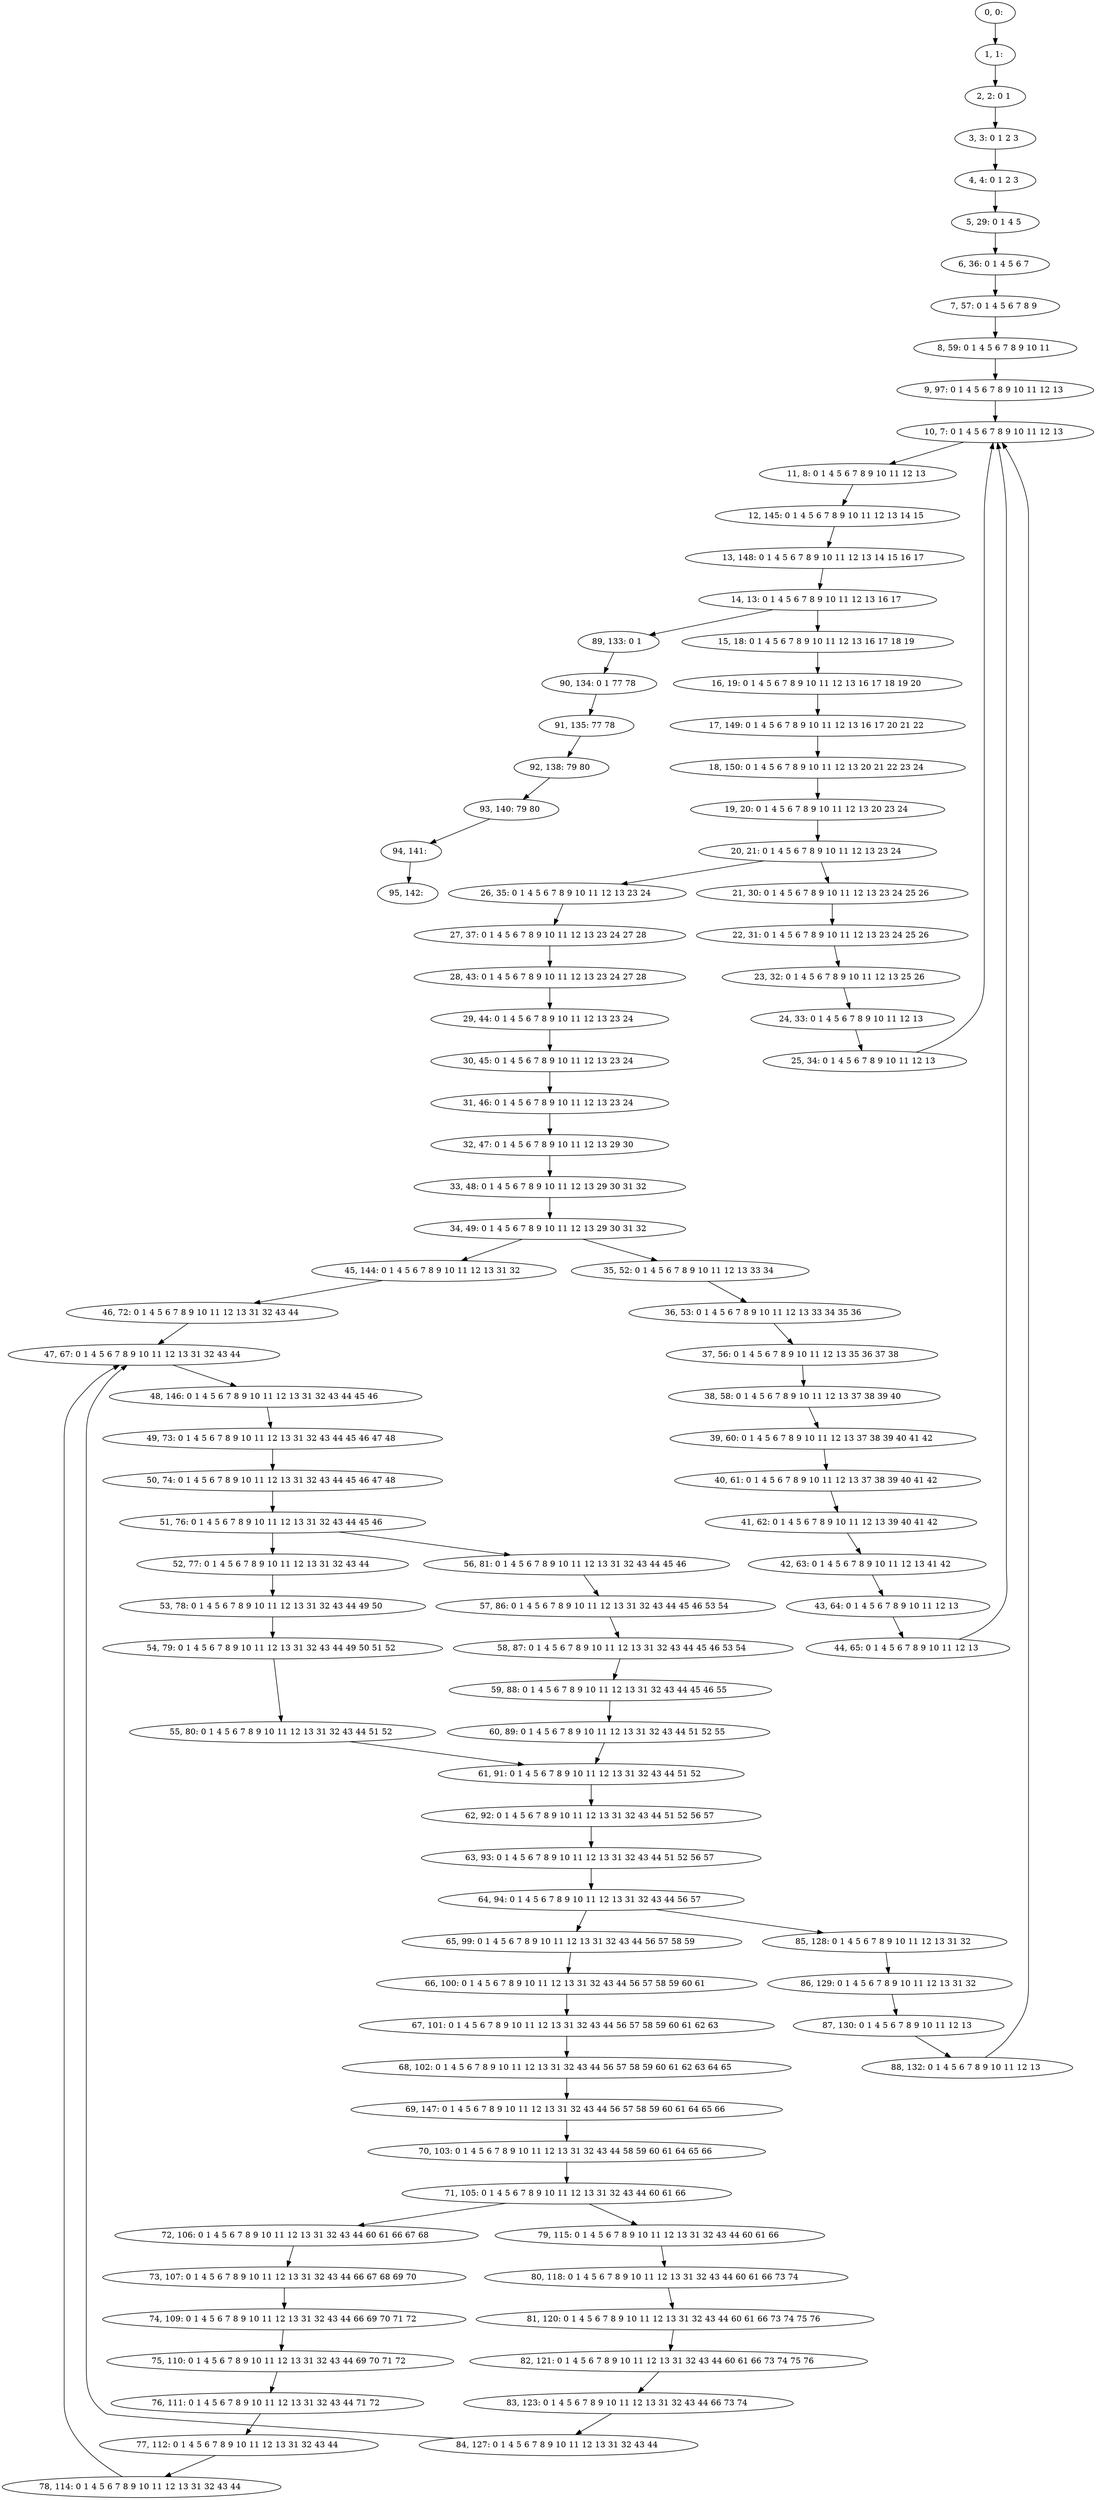 digraph G {
0[label="0, 0: "];
1[label="1, 1: "];
2[label="2, 2: 0 1 "];
3[label="3, 3: 0 1 2 3 "];
4[label="4, 4: 0 1 2 3 "];
5[label="5, 29: 0 1 4 5 "];
6[label="6, 36: 0 1 4 5 6 7 "];
7[label="7, 57: 0 1 4 5 6 7 8 9 "];
8[label="8, 59: 0 1 4 5 6 7 8 9 10 11 "];
9[label="9, 97: 0 1 4 5 6 7 8 9 10 11 12 13 "];
10[label="10, 7: 0 1 4 5 6 7 8 9 10 11 12 13 "];
11[label="11, 8: 0 1 4 5 6 7 8 9 10 11 12 13 "];
12[label="12, 145: 0 1 4 5 6 7 8 9 10 11 12 13 14 15 "];
13[label="13, 148: 0 1 4 5 6 7 8 9 10 11 12 13 14 15 16 17 "];
14[label="14, 13: 0 1 4 5 6 7 8 9 10 11 12 13 16 17 "];
15[label="15, 18: 0 1 4 5 6 7 8 9 10 11 12 13 16 17 18 19 "];
16[label="16, 19: 0 1 4 5 6 7 8 9 10 11 12 13 16 17 18 19 20 "];
17[label="17, 149: 0 1 4 5 6 7 8 9 10 11 12 13 16 17 20 21 22 "];
18[label="18, 150: 0 1 4 5 6 7 8 9 10 11 12 13 20 21 22 23 24 "];
19[label="19, 20: 0 1 4 5 6 7 8 9 10 11 12 13 20 23 24 "];
20[label="20, 21: 0 1 4 5 6 7 8 9 10 11 12 13 23 24 "];
21[label="21, 30: 0 1 4 5 6 7 8 9 10 11 12 13 23 24 25 26 "];
22[label="22, 31: 0 1 4 5 6 7 8 9 10 11 12 13 23 24 25 26 "];
23[label="23, 32: 0 1 4 5 6 7 8 9 10 11 12 13 25 26 "];
24[label="24, 33: 0 1 4 5 6 7 8 9 10 11 12 13 "];
25[label="25, 34: 0 1 4 5 6 7 8 9 10 11 12 13 "];
26[label="26, 35: 0 1 4 5 6 7 8 9 10 11 12 13 23 24 "];
27[label="27, 37: 0 1 4 5 6 7 8 9 10 11 12 13 23 24 27 28 "];
28[label="28, 43: 0 1 4 5 6 7 8 9 10 11 12 13 23 24 27 28 "];
29[label="29, 44: 0 1 4 5 6 7 8 9 10 11 12 13 23 24 "];
30[label="30, 45: 0 1 4 5 6 7 8 9 10 11 12 13 23 24 "];
31[label="31, 46: 0 1 4 5 6 7 8 9 10 11 12 13 23 24 "];
32[label="32, 47: 0 1 4 5 6 7 8 9 10 11 12 13 29 30 "];
33[label="33, 48: 0 1 4 5 6 7 8 9 10 11 12 13 29 30 31 32 "];
34[label="34, 49: 0 1 4 5 6 7 8 9 10 11 12 13 29 30 31 32 "];
35[label="35, 52: 0 1 4 5 6 7 8 9 10 11 12 13 33 34 "];
36[label="36, 53: 0 1 4 5 6 7 8 9 10 11 12 13 33 34 35 36 "];
37[label="37, 56: 0 1 4 5 6 7 8 9 10 11 12 13 35 36 37 38 "];
38[label="38, 58: 0 1 4 5 6 7 8 9 10 11 12 13 37 38 39 40 "];
39[label="39, 60: 0 1 4 5 6 7 8 9 10 11 12 13 37 38 39 40 41 42 "];
40[label="40, 61: 0 1 4 5 6 7 8 9 10 11 12 13 37 38 39 40 41 42 "];
41[label="41, 62: 0 1 4 5 6 7 8 9 10 11 12 13 39 40 41 42 "];
42[label="42, 63: 0 1 4 5 6 7 8 9 10 11 12 13 41 42 "];
43[label="43, 64: 0 1 4 5 6 7 8 9 10 11 12 13 "];
44[label="44, 65: 0 1 4 5 6 7 8 9 10 11 12 13 "];
45[label="45, 144: 0 1 4 5 6 7 8 9 10 11 12 13 31 32 "];
46[label="46, 72: 0 1 4 5 6 7 8 9 10 11 12 13 31 32 43 44 "];
47[label="47, 67: 0 1 4 5 6 7 8 9 10 11 12 13 31 32 43 44 "];
48[label="48, 146: 0 1 4 5 6 7 8 9 10 11 12 13 31 32 43 44 45 46 "];
49[label="49, 73: 0 1 4 5 6 7 8 9 10 11 12 13 31 32 43 44 45 46 47 48 "];
50[label="50, 74: 0 1 4 5 6 7 8 9 10 11 12 13 31 32 43 44 45 46 47 48 "];
51[label="51, 76: 0 1 4 5 6 7 8 9 10 11 12 13 31 32 43 44 45 46 "];
52[label="52, 77: 0 1 4 5 6 7 8 9 10 11 12 13 31 32 43 44 "];
53[label="53, 78: 0 1 4 5 6 7 8 9 10 11 12 13 31 32 43 44 49 50 "];
54[label="54, 79: 0 1 4 5 6 7 8 9 10 11 12 13 31 32 43 44 49 50 51 52 "];
55[label="55, 80: 0 1 4 5 6 7 8 9 10 11 12 13 31 32 43 44 51 52 "];
56[label="56, 81: 0 1 4 5 6 7 8 9 10 11 12 13 31 32 43 44 45 46 "];
57[label="57, 86: 0 1 4 5 6 7 8 9 10 11 12 13 31 32 43 44 45 46 53 54 "];
58[label="58, 87: 0 1 4 5 6 7 8 9 10 11 12 13 31 32 43 44 45 46 53 54 "];
59[label="59, 88: 0 1 4 5 6 7 8 9 10 11 12 13 31 32 43 44 45 46 55 "];
60[label="60, 89: 0 1 4 5 6 7 8 9 10 11 12 13 31 32 43 44 51 52 55 "];
61[label="61, 91: 0 1 4 5 6 7 8 9 10 11 12 13 31 32 43 44 51 52 "];
62[label="62, 92: 0 1 4 5 6 7 8 9 10 11 12 13 31 32 43 44 51 52 56 57 "];
63[label="63, 93: 0 1 4 5 6 7 8 9 10 11 12 13 31 32 43 44 51 52 56 57 "];
64[label="64, 94: 0 1 4 5 6 7 8 9 10 11 12 13 31 32 43 44 56 57 "];
65[label="65, 99: 0 1 4 5 6 7 8 9 10 11 12 13 31 32 43 44 56 57 58 59 "];
66[label="66, 100: 0 1 4 5 6 7 8 9 10 11 12 13 31 32 43 44 56 57 58 59 60 61 "];
67[label="67, 101: 0 1 4 5 6 7 8 9 10 11 12 13 31 32 43 44 56 57 58 59 60 61 62 63 "];
68[label="68, 102: 0 1 4 5 6 7 8 9 10 11 12 13 31 32 43 44 56 57 58 59 60 61 62 63 64 65 "];
69[label="69, 147: 0 1 4 5 6 7 8 9 10 11 12 13 31 32 43 44 56 57 58 59 60 61 64 65 66 "];
70[label="70, 103: 0 1 4 5 6 7 8 9 10 11 12 13 31 32 43 44 58 59 60 61 64 65 66 "];
71[label="71, 105: 0 1 4 5 6 7 8 9 10 11 12 13 31 32 43 44 60 61 66 "];
72[label="72, 106: 0 1 4 5 6 7 8 9 10 11 12 13 31 32 43 44 60 61 66 67 68 "];
73[label="73, 107: 0 1 4 5 6 7 8 9 10 11 12 13 31 32 43 44 66 67 68 69 70 "];
74[label="74, 109: 0 1 4 5 6 7 8 9 10 11 12 13 31 32 43 44 66 69 70 71 72 "];
75[label="75, 110: 0 1 4 5 6 7 8 9 10 11 12 13 31 32 43 44 69 70 71 72 "];
76[label="76, 111: 0 1 4 5 6 7 8 9 10 11 12 13 31 32 43 44 71 72 "];
77[label="77, 112: 0 1 4 5 6 7 8 9 10 11 12 13 31 32 43 44 "];
78[label="78, 114: 0 1 4 5 6 7 8 9 10 11 12 13 31 32 43 44 "];
79[label="79, 115: 0 1 4 5 6 7 8 9 10 11 12 13 31 32 43 44 60 61 66 "];
80[label="80, 118: 0 1 4 5 6 7 8 9 10 11 12 13 31 32 43 44 60 61 66 73 74 "];
81[label="81, 120: 0 1 4 5 6 7 8 9 10 11 12 13 31 32 43 44 60 61 66 73 74 75 76 "];
82[label="82, 121: 0 1 4 5 6 7 8 9 10 11 12 13 31 32 43 44 60 61 66 73 74 75 76 "];
83[label="83, 123: 0 1 4 5 6 7 8 9 10 11 12 13 31 32 43 44 66 73 74 "];
84[label="84, 127: 0 1 4 5 6 7 8 9 10 11 12 13 31 32 43 44 "];
85[label="85, 128: 0 1 4 5 6 7 8 9 10 11 12 13 31 32 "];
86[label="86, 129: 0 1 4 5 6 7 8 9 10 11 12 13 31 32 "];
87[label="87, 130: 0 1 4 5 6 7 8 9 10 11 12 13 "];
88[label="88, 132: 0 1 4 5 6 7 8 9 10 11 12 13 "];
89[label="89, 133: 0 1 "];
90[label="90, 134: 0 1 77 78 "];
91[label="91, 135: 77 78 "];
92[label="92, 138: 79 80 "];
93[label="93, 140: 79 80 "];
94[label="94, 141: "];
95[label="95, 142: "];
0->1 ;
1->2 ;
2->3 ;
3->4 ;
4->5 ;
5->6 ;
6->7 ;
7->8 ;
8->9 ;
9->10 ;
10->11 ;
11->12 ;
12->13 ;
13->14 ;
14->15 ;
14->89 ;
15->16 ;
16->17 ;
17->18 ;
18->19 ;
19->20 ;
20->21 ;
20->26 ;
21->22 ;
22->23 ;
23->24 ;
24->25 ;
25->10 ;
26->27 ;
27->28 ;
28->29 ;
29->30 ;
30->31 ;
31->32 ;
32->33 ;
33->34 ;
34->35 ;
34->45 ;
35->36 ;
36->37 ;
37->38 ;
38->39 ;
39->40 ;
40->41 ;
41->42 ;
42->43 ;
43->44 ;
44->10 ;
45->46 ;
46->47 ;
47->48 ;
48->49 ;
49->50 ;
50->51 ;
51->52 ;
51->56 ;
52->53 ;
53->54 ;
54->55 ;
55->61 ;
56->57 ;
57->58 ;
58->59 ;
59->60 ;
60->61 ;
61->62 ;
62->63 ;
63->64 ;
64->65 ;
64->85 ;
65->66 ;
66->67 ;
67->68 ;
68->69 ;
69->70 ;
70->71 ;
71->72 ;
71->79 ;
72->73 ;
73->74 ;
74->75 ;
75->76 ;
76->77 ;
77->78 ;
78->47 ;
79->80 ;
80->81 ;
81->82 ;
82->83 ;
83->84 ;
84->47 ;
85->86 ;
86->87 ;
87->88 ;
88->10 ;
89->90 ;
90->91 ;
91->92 ;
92->93 ;
93->94 ;
94->95 ;
}
